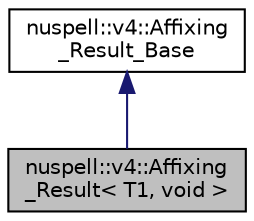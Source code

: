 digraph "nuspell::v4::Affixing_Result&lt; T1, void &gt;"
{
 // LATEX_PDF_SIZE
  edge [fontname="Helvetica",fontsize="10",labelfontname="Helvetica",labelfontsize="10"];
  node [fontname="Helvetica",fontsize="10",shape=record];
  Node1 [label="nuspell::v4::Affixing\l_Result\< T1, void \>",height=0.2,width=0.4,color="black", fillcolor="grey75", style="filled", fontcolor="black",tooltip=" "];
  Node2 -> Node1 [dir="back",color="midnightblue",fontsize="10",style="solid",fontname="Helvetica"];
  Node2 [label="nuspell::v4::Affixing\l_Result_Base",height=0.2,width=0.4,color="black", fillcolor="white", style="filled",URL="$structnuspell_1_1v4_1_1_affixing___result___base.html",tooltip=" "];
}
